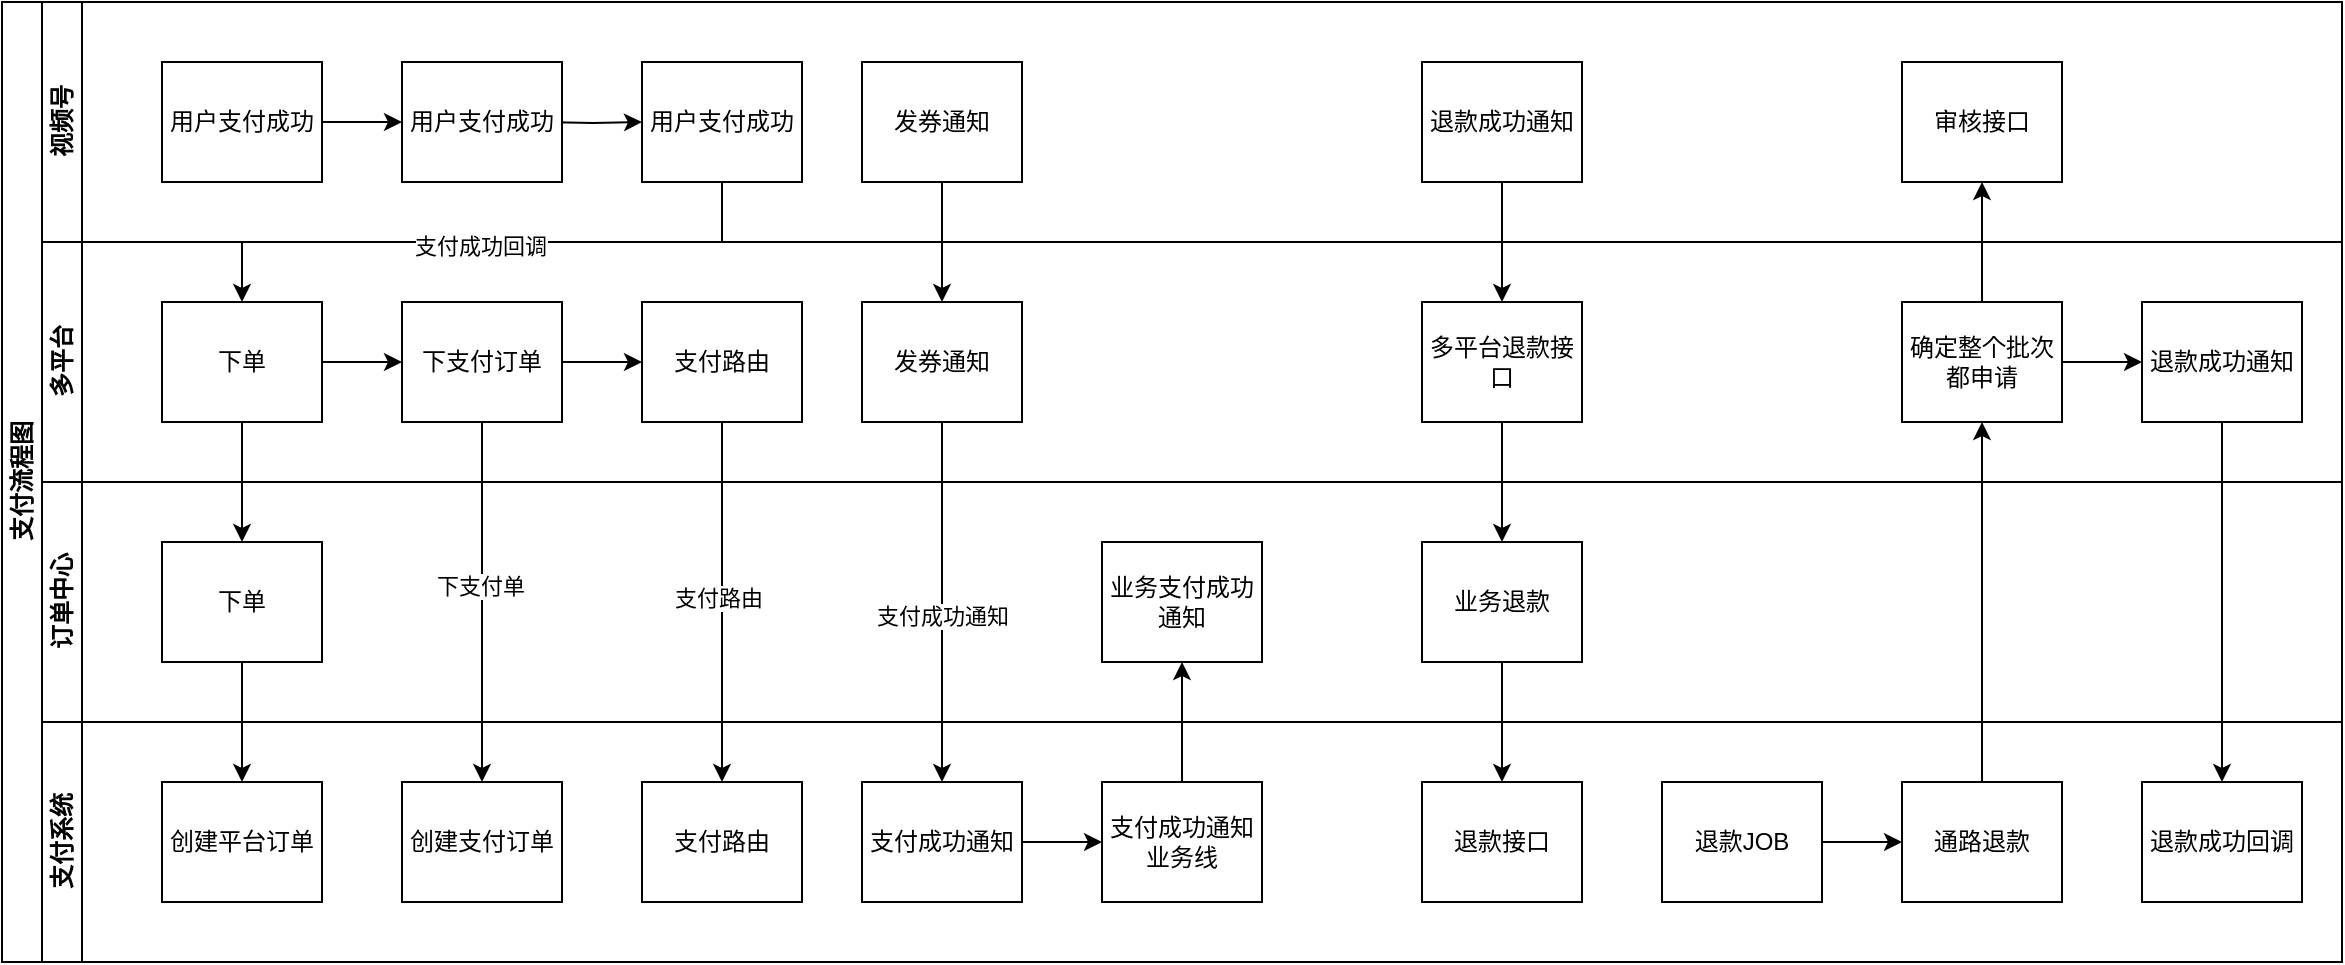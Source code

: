 <mxfile version="22.1.12" type="github">
  <diagram id="prtHgNgQTEPvFCAcTncT" name="Page-1">
    <mxGraphModel dx="1194" dy="648" grid="1" gridSize="10" guides="1" tooltips="1" connect="1" arrows="1" fold="1" page="1" pageScale="1" pageWidth="827" pageHeight="1169" math="0" shadow="0">
      <root>
        <mxCell id="0" />
        <mxCell id="1" parent="0" />
        <mxCell id="dNxyNK7c78bLwvsdeMH5-19" value="支付流程图" style="swimlane;html=1;childLayout=stackLayout;resizeParent=1;resizeParentMax=0;horizontal=0;startSize=20;horizontalStack=0;" parent="1" vertex="1">
          <mxGeometry x="40" y="120" width="1170" height="480" as="geometry" />
        </mxCell>
        <mxCell id="dNxyNK7c78bLwvsdeMH5-20" value="视频号" style="swimlane;html=1;startSize=20;horizontal=0;" parent="dNxyNK7c78bLwvsdeMH5-19" vertex="1">
          <mxGeometry x="20" width="1150" height="120" as="geometry" />
        </mxCell>
        <mxCell id="fAPoxhiQ4ROZtiNnSv8x-24" value="" style="edgeStyle=orthogonalEdgeStyle;rounded=0;orthogonalLoop=1;jettySize=auto;html=1;" parent="dNxyNK7c78bLwvsdeMH5-20" target="dNxyNK7c78bLwvsdeMH5-30" edge="1">
          <mxGeometry relative="1" as="geometry">
            <mxPoint x="250" y="60" as="sourcePoint" />
          </mxGeometry>
        </mxCell>
        <mxCell id="dNxyNK7c78bLwvsdeMH5-30" value="用户支付成功" style="rounded=0;whiteSpace=wrap;html=1;fontFamily=Helvetica;fontSize=12;fontColor=#000000;align=center;" parent="dNxyNK7c78bLwvsdeMH5-20" vertex="1">
          <mxGeometry x="300" y="30" width="80" height="60" as="geometry" />
        </mxCell>
        <mxCell id="fAPoxhiQ4ROZtiNnSv8x-74" value="用户支付成功" style="rounded=0;whiteSpace=wrap;html=1;fontFamily=Helvetica;fontSize=12;fontColor=#000000;align=center;" parent="dNxyNK7c78bLwvsdeMH5-20" vertex="1">
          <mxGeometry x="180" y="30" width="80" height="60" as="geometry" />
        </mxCell>
        <mxCell id="fAPoxhiQ4ROZtiNnSv8x-76" style="edgeStyle=orthogonalEdgeStyle;rounded=0;orthogonalLoop=1;jettySize=auto;html=1;exitX=1;exitY=0.5;exitDx=0;exitDy=0;entryX=0;entryY=0.5;entryDx=0;entryDy=0;" parent="dNxyNK7c78bLwvsdeMH5-20" source="fAPoxhiQ4ROZtiNnSv8x-75" target="fAPoxhiQ4ROZtiNnSv8x-74" edge="1">
          <mxGeometry relative="1" as="geometry" />
        </mxCell>
        <mxCell id="fAPoxhiQ4ROZtiNnSv8x-75" value="用户支付成功" style="rounded=0;whiteSpace=wrap;html=1;fontFamily=Helvetica;fontSize=12;fontColor=#000000;align=center;" parent="dNxyNK7c78bLwvsdeMH5-20" vertex="1">
          <mxGeometry x="60" y="30" width="80" height="60" as="geometry" />
        </mxCell>
        <mxCell id="UgfzNqQWA1Q9PzEDMbGg-51" value="审核接口" style="rounded=0;whiteSpace=wrap;html=1;fontFamily=Helvetica;fontSize=12;fontColor=#000000;align=center;" vertex="1" parent="dNxyNK7c78bLwvsdeMH5-20">
          <mxGeometry x="930" y="30" width="80" height="60" as="geometry" />
        </mxCell>
        <mxCell id="fAPoxhiQ4ROZtiNnSv8x-16" value="多平台" style="swimlane;html=1;startSize=20;horizontal=0;" parent="dNxyNK7c78bLwvsdeMH5-19" vertex="1">
          <mxGeometry x="20" y="120" width="1150" height="120" as="geometry" />
        </mxCell>
        <mxCell id="fAPoxhiQ4ROZtiNnSv8x-72" style="edgeStyle=orthogonalEdgeStyle;rounded=0;orthogonalLoop=1;jettySize=auto;html=1;exitX=1;exitY=0.5;exitDx=0;exitDy=0;entryX=0;entryY=0.5;entryDx=0;entryDy=0;" parent="fAPoxhiQ4ROZtiNnSv8x-16" source="fAPoxhiQ4ROZtiNnSv8x-19" target="fAPoxhiQ4ROZtiNnSv8x-64" edge="1">
          <mxGeometry relative="1" as="geometry" />
        </mxCell>
        <mxCell id="fAPoxhiQ4ROZtiNnSv8x-19" value="下单" style="rounded=0;whiteSpace=wrap;html=1;fontFamily=Helvetica;fontSize=12;fontColor=#000000;align=center;" parent="fAPoxhiQ4ROZtiNnSv8x-16" vertex="1">
          <mxGeometry x="60" y="30" width="80" height="60" as="geometry" />
        </mxCell>
        <mxCell id="fAPoxhiQ4ROZtiNnSv8x-73" style="edgeStyle=orthogonalEdgeStyle;rounded=0;orthogonalLoop=1;jettySize=auto;html=1;exitX=1;exitY=0.5;exitDx=0;exitDy=0;entryX=0;entryY=0.5;entryDx=0;entryDy=0;" parent="fAPoxhiQ4ROZtiNnSv8x-16" source="fAPoxhiQ4ROZtiNnSv8x-64" target="fAPoxhiQ4ROZtiNnSv8x-68" edge="1">
          <mxGeometry relative="1" as="geometry" />
        </mxCell>
        <mxCell id="fAPoxhiQ4ROZtiNnSv8x-64" value="下支付订单" style="rounded=0;whiteSpace=wrap;html=1;fontFamily=Helvetica;fontSize=12;fontColor=#000000;align=center;" parent="fAPoxhiQ4ROZtiNnSv8x-16" vertex="1">
          <mxGeometry x="180" y="30" width="80" height="60" as="geometry" />
        </mxCell>
        <mxCell id="fAPoxhiQ4ROZtiNnSv8x-68" value="支付路由" style="rounded=0;whiteSpace=wrap;html=1;fontFamily=Helvetica;fontSize=12;fontColor=#000000;align=center;" parent="fAPoxhiQ4ROZtiNnSv8x-16" vertex="1">
          <mxGeometry x="300" y="30" width="80" height="60" as="geometry" />
        </mxCell>
        <mxCell id="UgfzNqQWA1Q9PzEDMbGg-3" style="edgeStyle=orthogonalEdgeStyle;rounded=0;orthogonalLoop=1;jettySize=auto;html=1;exitX=0.5;exitY=1;exitDx=0;exitDy=0;" edge="1" parent="fAPoxhiQ4ROZtiNnSv8x-16">
          <mxGeometry relative="1" as="geometry">
            <mxPoint x="460" y="90" as="sourcePoint" />
            <mxPoint x="460" y="90" as="targetPoint" />
          </mxGeometry>
        </mxCell>
        <mxCell id="UgfzNqQWA1Q9PzEDMbGg-49" value="退款成功通知" style="rounded=0;whiteSpace=wrap;html=1;fontFamily=Helvetica;fontSize=12;fontColor=#000000;align=center;" vertex="1" parent="fAPoxhiQ4ROZtiNnSv8x-16">
          <mxGeometry x="1050" y="30" width="80" height="60" as="geometry" />
        </mxCell>
        <mxCell id="dNxyNK7c78bLwvsdeMH5-21" value="订单中心" style="swimlane;html=1;startSize=20;horizontal=0;" parent="dNxyNK7c78bLwvsdeMH5-19" vertex="1">
          <mxGeometry x="20" y="240" width="1150" height="120" as="geometry" />
        </mxCell>
        <mxCell id="dNxyNK7c78bLwvsdeMH5-26" value="下单" style="rounded=0;whiteSpace=wrap;html=1;fontFamily=Helvetica;fontSize=12;fontColor=#000000;align=center;" parent="dNxyNK7c78bLwvsdeMH5-21" vertex="1">
          <mxGeometry x="60" y="30" width="80" height="60" as="geometry" />
        </mxCell>
        <mxCell id="fAPoxhiQ4ROZtiNnSv8x-25" style="edgeStyle=orthogonalEdgeStyle;rounded=0;orthogonalLoop=1;jettySize=auto;html=1;exitX=0.5;exitY=1;exitDx=0;exitDy=0;entryX=0.5;entryY=0;entryDx=0;entryDy=0;" parent="dNxyNK7c78bLwvsdeMH5-19" source="dNxyNK7c78bLwvsdeMH5-30" target="fAPoxhiQ4ROZtiNnSv8x-19" edge="1">
          <mxGeometry relative="1" as="geometry" />
        </mxCell>
        <mxCell id="fAPoxhiQ4ROZtiNnSv8x-26" value="支付成功回调" style="edgeLabel;html=1;align=center;verticalAlign=middle;resizable=0;points=[];" parent="fAPoxhiQ4ROZtiNnSv8x-25" vertex="1" connectable="0">
          <mxGeometry x="0.007" y="2" relative="1" as="geometry">
            <mxPoint as="offset" />
          </mxGeometry>
        </mxCell>
        <mxCell id="fAPoxhiQ4ROZtiNnSv8x-27" style="edgeStyle=orthogonalEdgeStyle;rounded=0;orthogonalLoop=1;jettySize=auto;html=1;exitX=0.5;exitY=1;exitDx=0;exitDy=0;" parent="dNxyNK7c78bLwvsdeMH5-19" source="fAPoxhiQ4ROZtiNnSv8x-19" target="dNxyNK7c78bLwvsdeMH5-26" edge="1">
          <mxGeometry relative="1" as="geometry" />
        </mxCell>
        <mxCell id="fAPoxhiQ4ROZtiNnSv8x-29" style="edgeStyle=orthogonalEdgeStyle;rounded=0;orthogonalLoop=1;jettySize=auto;html=1;exitX=0.5;exitY=1;exitDx=0;exitDy=0;" parent="dNxyNK7c78bLwvsdeMH5-19" source="dNxyNK7c78bLwvsdeMH5-26" target="fAPoxhiQ4ROZtiNnSv8x-28" edge="1">
          <mxGeometry relative="1" as="geometry" />
        </mxCell>
        <mxCell id="fAPoxhiQ4ROZtiNnSv8x-66" style="edgeStyle=orthogonalEdgeStyle;rounded=0;orthogonalLoop=1;jettySize=auto;html=1;exitX=0.5;exitY=1;exitDx=0;exitDy=0;entryX=0.5;entryY=0;entryDx=0;entryDy=0;" parent="dNxyNK7c78bLwvsdeMH5-19" source="fAPoxhiQ4ROZtiNnSv8x-64" target="fAPoxhiQ4ROZtiNnSv8x-65" edge="1">
          <mxGeometry relative="1" as="geometry" />
        </mxCell>
        <mxCell id="fAPoxhiQ4ROZtiNnSv8x-67" value="下支付单" style="edgeLabel;html=1;align=center;verticalAlign=middle;resizable=0;points=[];" parent="fAPoxhiQ4ROZtiNnSv8x-66" vertex="1" connectable="0">
          <mxGeometry x="-0.089" y="-1" relative="1" as="geometry">
            <mxPoint as="offset" />
          </mxGeometry>
        </mxCell>
        <mxCell id="fAPoxhiQ4ROZtiNnSv8x-70" style="edgeStyle=orthogonalEdgeStyle;rounded=0;orthogonalLoop=1;jettySize=auto;html=1;exitX=0.5;exitY=1;exitDx=0;exitDy=0;entryX=0.5;entryY=0;entryDx=0;entryDy=0;" parent="dNxyNK7c78bLwvsdeMH5-19" source="fAPoxhiQ4ROZtiNnSv8x-68" target="fAPoxhiQ4ROZtiNnSv8x-69" edge="1">
          <mxGeometry relative="1" as="geometry" />
        </mxCell>
        <mxCell id="fAPoxhiQ4ROZtiNnSv8x-71" value="支付路由" style="edgeLabel;html=1;align=center;verticalAlign=middle;resizable=0;points=[];" parent="fAPoxhiQ4ROZtiNnSv8x-70" vertex="1" connectable="0">
          <mxGeometry x="-0.022" y="-2" relative="1" as="geometry">
            <mxPoint as="offset" />
          </mxGeometry>
        </mxCell>
        <mxCell id="dNxyNK7c78bLwvsdeMH5-22" value="支付系统" style="swimlane;html=1;startSize=20;horizontal=0;" parent="dNxyNK7c78bLwvsdeMH5-19" vertex="1">
          <mxGeometry x="20" y="360" width="1150" height="120" as="geometry" />
        </mxCell>
        <mxCell id="fAPoxhiQ4ROZtiNnSv8x-28" value="创建平台订单" style="rounded=0;whiteSpace=wrap;html=1;fontFamily=Helvetica;fontSize=12;fontColor=#000000;align=center;" parent="dNxyNK7c78bLwvsdeMH5-22" vertex="1">
          <mxGeometry x="60" y="30" width="80" height="60" as="geometry" />
        </mxCell>
        <mxCell id="fAPoxhiQ4ROZtiNnSv8x-65" value="创建支付订单" style="rounded=0;whiteSpace=wrap;html=1;fontFamily=Helvetica;fontSize=12;fontColor=#000000;align=center;" parent="dNxyNK7c78bLwvsdeMH5-22" vertex="1">
          <mxGeometry x="180" y="30" width="80" height="60" as="geometry" />
        </mxCell>
        <mxCell id="fAPoxhiQ4ROZtiNnSv8x-69" value="支付路由" style="rounded=0;whiteSpace=wrap;html=1;fontFamily=Helvetica;fontSize=12;fontColor=#000000;align=center;" parent="dNxyNK7c78bLwvsdeMH5-22" vertex="1">
          <mxGeometry x="300" y="30" width="80" height="60" as="geometry" />
        </mxCell>
        <mxCell id="UgfzNqQWA1Q9PzEDMbGg-45" value="确定整个批次都申请" style="rounded=0;whiteSpace=wrap;html=1;fontFamily=Helvetica;fontSize=12;fontColor=#000000;align=center;" vertex="1" parent="dNxyNK7c78bLwvsdeMH5-22">
          <mxGeometry x="930" y="-210" width="80" height="60" as="geometry" />
        </mxCell>
        <mxCell id="fAPoxhiQ4ROZtiNnSv8x-77" value="发券通知" style="rounded=0;whiteSpace=wrap;html=1;fontFamily=Helvetica;fontSize=12;fontColor=#000000;align=center;" parent="dNxyNK7c78bLwvsdeMH5-22" vertex="1">
          <mxGeometry x="410" y="-330" width="80" height="60" as="geometry" />
        </mxCell>
        <mxCell id="fAPoxhiQ4ROZtiNnSv8x-87" value="退款成功通知" style="rounded=0;whiteSpace=wrap;html=1;fontFamily=Helvetica;fontSize=12;fontColor=#000000;align=center;" parent="dNxyNK7c78bLwvsdeMH5-22" vertex="1">
          <mxGeometry x="690" y="-330" width="80" height="60" as="geometry" />
        </mxCell>
        <mxCell id="fAPoxhiQ4ROZtiNnSv8x-78" value="发券通知" style="rounded=0;whiteSpace=wrap;html=1;fontFamily=Helvetica;fontSize=12;fontColor=#000000;align=center;" parent="dNxyNK7c78bLwvsdeMH5-22" vertex="1">
          <mxGeometry x="410" y="-210" width="80" height="60" as="geometry" />
        </mxCell>
        <mxCell id="fAPoxhiQ4ROZtiNnSv8x-79" style="edgeStyle=orthogonalEdgeStyle;rounded=0;orthogonalLoop=1;jettySize=auto;html=1;exitX=0.5;exitY=1;exitDx=0;exitDy=0;entryX=0.5;entryY=0;entryDx=0;entryDy=0;" parent="dNxyNK7c78bLwvsdeMH5-22" source="fAPoxhiQ4ROZtiNnSv8x-77" target="fAPoxhiQ4ROZtiNnSv8x-78" edge="1">
          <mxGeometry relative="1" as="geometry" />
        </mxCell>
        <mxCell id="fAPoxhiQ4ROZtiNnSv8x-88" value="多平台退款接口" style="rounded=0;whiteSpace=wrap;html=1;fontFamily=Helvetica;fontSize=12;fontColor=#000000;align=center;" parent="dNxyNK7c78bLwvsdeMH5-22" vertex="1">
          <mxGeometry x="690" y="-210" width="80" height="60" as="geometry" />
        </mxCell>
        <mxCell id="fAPoxhiQ4ROZtiNnSv8x-89" style="edgeStyle=orthogonalEdgeStyle;rounded=0;orthogonalLoop=1;jettySize=auto;html=1;exitX=0.5;exitY=1;exitDx=0;exitDy=0;" parent="dNxyNK7c78bLwvsdeMH5-22" source="fAPoxhiQ4ROZtiNnSv8x-87" target="fAPoxhiQ4ROZtiNnSv8x-88" edge="1">
          <mxGeometry relative="1" as="geometry" />
        </mxCell>
        <mxCell id="fAPoxhiQ4ROZtiNnSv8x-91" style="edgeStyle=orthogonalEdgeStyle;rounded=0;orthogonalLoop=1;jettySize=auto;html=1;exitX=0.5;exitY=1;exitDx=0;exitDy=0;" parent="dNxyNK7c78bLwvsdeMH5-22" source="fAPoxhiQ4ROZtiNnSv8x-88" target="fAPoxhiQ4ROZtiNnSv8x-90" edge="1">
          <mxGeometry relative="1" as="geometry" />
        </mxCell>
        <mxCell id="fAPoxhiQ4ROZtiNnSv8x-85" value="业务支付成功通知" style="rounded=0;whiteSpace=wrap;html=1;fontFamily=Helvetica;fontSize=12;fontColor=#000000;align=center;" parent="dNxyNK7c78bLwvsdeMH5-22" vertex="1">
          <mxGeometry x="530" y="-90" width="80" height="60" as="geometry" />
        </mxCell>
        <mxCell id="fAPoxhiQ4ROZtiNnSv8x-90" value="业务退款" style="rounded=0;whiteSpace=wrap;html=1;fontFamily=Helvetica;fontSize=12;fontColor=#000000;align=center;" parent="dNxyNK7c78bLwvsdeMH5-22" vertex="1">
          <mxGeometry x="690" y="-90" width="80" height="60" as="geometry" />
        </mxCell>
        <mxCell id="fAPoxhiQ4ROZtiNnSv8x-84" style="edgeStyle=orthogonalEdgeStyle;rounded=0;orthogonalLoop=1;jettySize=auto;html=1;exitX=1;exitY=0.5;exitDx=0;exitDy=0;entryX=0;entryY=0.5;entryDx=0;entryDy=0;" parent="dNxyNK7c78bLwvsdeMH5-22" source="fAPoxhiQ4ROZtiNnSv8x-80" target="fAPoxhiQ4ROZtiNnSv8x-83" edge="1">
          <mxGeometry relative="1" as="geometry" />
        </mxCell>
        <mxCell id="fAPoxhiQ4ROZtiNnSv8x-80" value="支付成功通知" style="rounded=0;whiteSpace=wrap;html=1;fontFamily=Helvetica;fontSize=12;fontColor=#000000;align=center;" parent="dNxyNK7c78bLwvsdeMH5-22" vertex="1">
          <mxGeometry x="410" y="30" width="80" height="60" as="geometry" />
        </mxCell>
        <mxCell id="fAPoxhiQ4ROZtiNnSv8x-81" style="edgeStyle=orthogonalEdgeStyle;rounded=0;orthogonalLoop=1;jettySize=auto;html=1;exitX=0.5;exitY=1;exitDx=0;exitDy=0;entryX=0.5;entryY=0;entryDx=0;entryDy=0;" parent="dNxyNK7c78bLwvsdeMH5-22" source="fAPoxhiQ4ROZtiNnSv8x-78" target="fAPoxhiQ4ROZtiNnSv8x-80" edge="1">
          <mxGeometry relative="1" as="geometry" />
        </mxCell>
        <mxCell id="fAPoxhiQ4ROZtiNnSv8x-82" value="支付成功通知" style="edgeLabel;html=1;align=center;verticalAlign=middle;resizable=0;points=[];" parent="fAPoxhiQ4ROZtiNnSv8x-81" vertex="1" connectable="0">
          <mxGeometry x="0.078" relative="1" as="geometry">
            <mxPoint as="offset" />
          </mxGeometry>
        </mxCell>
        <mxCell id="fAPoxhiQ4ROZtiNnSv8x-83" value="支付成功通知业务线" style="rounded=0;whiteSpace=wrap;html=1;fontFamily=Helvetica;fontSize=12;fontColor=#000000;align=center;" parent="dNxyNK7c78bLwvsdeMH5-22" vertex="1">
          <mxGeometry x="530" y="30" width="80" height="60" as="geometry" />
        </mxCell>
        <mxCell id="fAPoxhiQ4ROZtiNnSv8x-86" style="edgeStyle=orthogonalEdgeStyle;rounded=0;orthogonalLoop=1;jettySize=auto;html=1;exitX=0.5;exitY=0;exitDx=0;exitDy=0;entryX=0.5;entryY=1;entryDx=0;entryDy=0;" parent="dNxyNK7c78bLwvsdeMH5-22" source="fAPoxhiQ4ROZtiNnSv8x-83" target="fAPoxhiQ4ROZtiNnSv8x-85" edge="1">
          <mxGeometry relative="1" as="geometry" />
        </mxCell>
        <mxCell id="fAPoxhiQ4ROZtiNnSv8x-134" value="退款接口" style="rounded=0;whiteSpace=wrap;html=1;fontFamily=Helvetica;fontSize=12;fontColor=#000000;align=center;" parent="dNxyNK7c78bLwvsdeMH5-22" vertex="1">
          <mxGeometry x="690" y="30" width="80" height="60" as="geometry" />
        </mxCell>
        <mxCell id="fAPoxhiQ4ROZtiNnSv8x-135" style="edgeStyle=orthogonalEdgeStyle;rounded=0;orthogonalLoop=1;jettySize=auto;html=1;exitX=0.5;exitY=1;exitDx=0;exitDy=0;entryX=0.5;entryY=0;entryDx=0;entryDy=0;" parent="dNxyNK7c78bLwvsdeMH5-22" source="fAPoxhiQ4ROZtiNnSv8x-90" target="fAPoxhiQ4ROZtiNnSv8x-134" edge="1">
          <mxGeometry relative="1" as="geometry" />
        </mxCell>
        <mxCell id="fAPoxhiQ4ROZtiNnSv8x-139" value="退款成功回调" style="rounded=0;whiteSpace=wrap;html=1;fontFamily=Helvetica;fontSize=12;fontColor=#000000;align=center;" parent="dNxyNK7c78bLwvsdeMH5-22" vertex="1">
          <mxGeometry x="1050" y="30" width="80" height="60" as="geometry" />
        </mxCell>
        <mxCell id="UgfzNqQWA1Q9PzEDMbGg-12" style="edgeStyle=orthogonalEdgeStyle;rounded=0;orthogonalLoop=1;jettySize=auto;html=1;exitX=1;exitY=0.5;exitDx=0;exitDy=0;entryX=0;entryY=0.5;entryDx=0;entryDy=0;" edge="1" parent="dNxyNK7c78bLwvsdeMH5-22" source="UgfzNqQWA1Q9PzEDMbGg-10" target="UgfzNqQWA1Q9PzEDMbGg-11">
          <mxGeometry relative="1" as="geometry" />
        </mxCell>
        <mxCell id="UgfzNqQWA1Q9PzEDMbGg-10" value="退款JOB" style="rounded=0;whiteSpace=wrap;html=1;fontFamily=Helvetica;fontSize=12;fontColor=#000000;align=center;" vertex="1" parent="dNxyNK7c78bLwvsdeMH5-22">
          <mxGeometry x="810" y="30" width="80" height="60" as="geometry" />
        </mxCell>
        <mxCell id="UgfzNqQWA1Q9PzEDMbGg-11" value="通路退款" style="rounded=0;whiteSpace=wrap;html=1;fontFamily=Helvetica;fontSize=12;fontColor=#000000;align=center;" vertex="1" parent="dNxyNK7c78bLwvsdeMH5-22">
          <mxGeometry x="930" y="30" width="80" height="60" as="geometry" />
        </mxCell>
        <mxCell id="UgfzNqQWA1Q9PzEDMbGg-46" style="edgeStyle=orthogonalEdgeStyle;rounded=0;orthogonalLoop=1;jettySize=auto;html=1;exitX=0.5;exitY=0;exitDx=0;exitDy=0;entryX=0.5;entryY=1;entryDx=0;entryDy=0;" edge="1" parent="dNxyNK7c78bLwvsdeMH5-22" source="UgfzNqQWA1Q9PzEDMbGg-11" target="UgfzNqQWA1Q9PzEDMbGg-45">
          <mxGeometry relative="1" as="geometry" />
        </mxCell>
        <mxCell id="UgfzNqQWA1Q9PzEDMbGg-50" style="edgeStyle=orthogonalEdgeStyle;rounded=0;orthogonalLoop=1;jettySize=auto;html=1;exitX=0.5;exitY=0;exitDx=0;exitDy=0;entryX=0.5;entryY=1;entryDx=0;entryDy=0;" edge="1" parent="dNxyNK7c78bLwvsdeMH5-19" source="UgfzNqQWA1Q9PzEDMbGg-45" target="UgfzNqQWA1Q9PzEDMbGg-51">
          <mxGeometry relative="1" as="geometry">
            <mxPoint x="990" y="110" as="targetPoint" />
          </mxGeometry>
        </mxCell>
        <mxCell id="UgfzNqQWA1Q9PzEDMbGg-52" style="edgeStyle=orthogonalEdgeStyle;rounded=0;orthogonalLoop=1;jettySize=auto;html=1;exitX=1;exitY=0.5;exitDx=0;exitDy=0;entryX=0;entryY=0.5;entryDx=0;entryDy=0;" edge="1" parent="dNxyNK7c78bLwvsdeMH5-19" source="UgfzNqQWA1Q9PzEDMbGg-45" target="UgfzNqQWA1Q9PzEDMbGg-49">
          <mxGeometry relative="1" as="geometry" />
        </mxCell>
        <mxCell id="UgfzNqQWA1Q9PzEDMbGg-53" style="edgeStyle=orthogonalEdgeStyle;rounded=0;orthogonalLoop=1;jettySize=auto;html=1;exitX=0.5;exitY=1;exitDx=0;exitDy=0;entryX=0.5;entryY=0;entryDx=0;entryDy=0;" edge="1" parent="dNxyNK7c78bLwvsdeMH5-19" source="UgfzNqQWA1Q9PzEDMbGg-49" target="fAPoxhiQ4ROZtiNnSv8x-139">
          <mxGeometry relative="1" as="geometry" />
        </mxCell>
      </root>
    </mxGraphModel>
  </diagram>
</mxfile>

